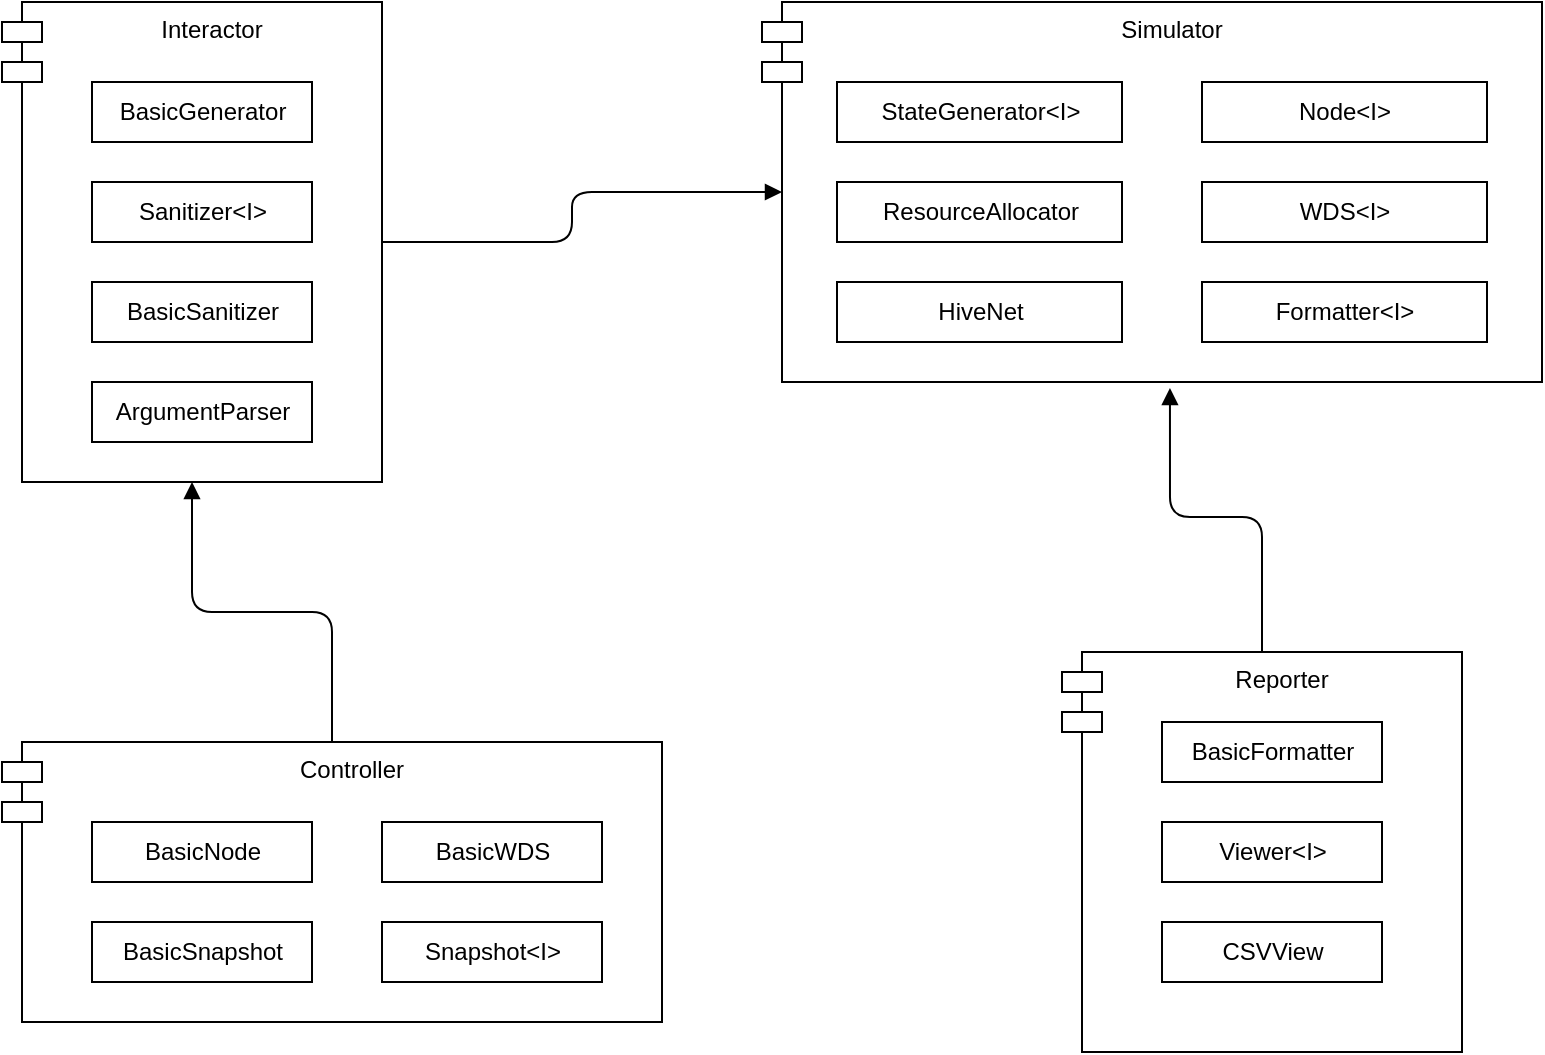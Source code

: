 <mxfile version="12.8.8" type="github">
  <diagram name="Page-1" id="6133507b-19e7-1e82-6fc7-422aa6c4b21f">
    <mxGraphModel dx="1422" dy="771" grid="1" gridSize="10" guides="1" tooltips="1" connect="1" arrows="1" fold="1" page="1" pageScale="1" pageWidth="1100" pageHeight="850" background="#ffffff" math="0" shadow="0">
      <root>
        <mxCell id="0" />
        <mxCell id="1" parent="0" />
        <mxCell id="VfxA0ULMO3mHmfpXdT4r-4" value="Interactor" style="shape=module;align=left;spacingLeft=20;align=center;verticalAlign=top;" parent="1" vertex="1">
          <mxGeometry x="130" y="140" width="190" height="240" as="geometry" />
        </mxCell>
        <mxCell id="VfxA0ULMO3mHmfpXdT4r-5" value="BasicGenerator" style="html=1;" parent="1" vertex="1">
          <mxGeometry x="175" y="180" width="110" height="30" as="geometry" />
        </mxCell>
        <mxCell id="VfxA0ULMO3mHmfpXdT4r-6" value="Sanitizer&amp;lt;I&amp;gt;" style="html=1;" parent="1" vertex="1">
          <mxGeometry x="175" y="230" width="110" height="30" as="geometry" />
        </mxCell>
        <mxCell id="VfxA0ULMO3mHmfpXdT4r-7" value="BasicSanitizer" style="html=1;" parent="1" vertex="1">
          <mxGeometry x="175" y="280" width="110" height="30" as="geometry" />
        </mxCell>
        <mxCell id="VfxA0ULMO3mHmfpXdT4r-8" value="ArgumentParser" style="html=1;" parent="1" vertex="1">
          <mxGeometry x="175" y="330" width="110" height="30" as="geometry" />
        </mxCell>
        <mxCell id="VfxA0ULMO3mHmfpXdT4r-10" value="Simulator" style="shape=module;align=left;spacingLeft=20;align=center;verticalAlign=top;" parent="1" vertex="1">
          <mxGeometry x="510" y="140" width="390" height="190" as="geometry" />
        </mxCell>
        <mxCell id="VfxA0ULMO3mHmfpXdT4r-11" value="StateGenerator&amp;lt;I&amp;gt;" style="html=1;" parent="1" vertex="1">
          <mxGeometry x="547.5" y="180" width="142.5" height="30" as="geometry" />
        </mxCell>
        <mxCell id="VfxA0ULMO3mHmfpXdT4r-15" value="ResourceAllocator" style="html=1;" parent="1" vertex="1">
          <mxGeometry x="547.5" y="230" width="142.5" height="30" as="geometry" />
        </mxCell>
        <mxCell id="VfxA0ULMO3mHmfpXdT4r-16" value="HiveNet" style="html=1;" parent="1" vertex="1">
          <mxGeometry x="547.5" y="280" width="142.5" height="30" as="geometry" />
        </mxCell>
        <mxCell id="VfxA0ULMO3mHmfpXdT4r-17" value="WDS&amp;lt;I&amp;gt;" style="html=1;" parent="1" vertex="1">
          <mxGeometry x="730" y="230" width="142.5" height="30" as="geometry" />
        </mxCell>
        <mxCell id="VfxA0ULMO3mHmfpXdT4r-18" value="Node&amp;lt;I&amp;gt;" style="html=1;" parent="1" vertex="1">
          <mxGeometry x="730" y="180" width="142.5" height="30" as="geometry" />
        </mxCell>
        <mxCell id="VfxA0ULMO3mHmfpXdT4r-19" value="Controller" style="shape=module;align=left;spacingLeft=20;align=center;verticalAlign=top;" parent="1" vertex="1">
          <mxGeometry x="130" y="510" width="330" height="140" as="geometry" />
        </mxCell>
        <mxCell id="VfxA0ULMO3mHmfpXdT4r-20" value="BasicNode" style="html=1;" parent="1" vertex="1">
          <mxGeometry x="175" y="550" width="110" height="30" as="geometry" />
        </mxCell>
        <mxCell id="VfxA0ULMO3mHmfpXdT4r-21" value="BasicSnapshot" style="html=1;" parent="1" vertex="1">
          <mxGeometry x="175" y="600" width="110" height="30" as="geometry" />
        </mxCell>
        <mxCell id="VfxA0ULMO3mHmfpXdT4r-22" value="BasicWDS" style="html=1;" parent="1" vertex="1">
          <mxGeometry x="320" y="550" width="110" height="30" as="geometry" />
        </mxCell>
        <mxCell id="VfxA0ULMO3mHmfpXdT4r-23" value="Snapshot&amp;lt;I&amp;gt;" style="html=1;" parent="1" vertex="1">
          <mxGeometry x="320" y="600" width="110" height="30" as="geometry" />
        </mxCell>
        <mxCell id="VfxA0ULMO3mHmfpXdT4r-25" value="Reporter" style="shape=module;align=left;spacingLeft=20;align=center;verticalAlign=top;" parent="1" vertex="1">
          <mxGeometry x="660" y="465" width="200" height="200" as="geometry" />
        </mxCell>
        <mxCell id="VfxA0ULMO3mHmfpXdT4r-26" value="BasicFormatter" style="html=1;" parent="1" vertex="1">
          <mxGeometry x="710" y="500" width="110" height="30" as="geometry" />
        </mxCell>
        <mxCell id="VfxA0ULMO3mHmfpXdT4r-28" value="Formatter&amp;lt;I&amp;gt;" style="html=1;" parent="1" vertex="1">
          <mxGeometry x="730" y="280" width="142.5" height="30" as="geometry" />
        </mxCell>
        <mxCell id="VfxA0ULMO3mHmfpXdT4r-30" value="" style="endArrow=block;endFill=1;html=1;edgeStyle=orthogonalEdgeStyle;align=left;verticalAlign=top;exitX=1;exitY=0.5;exitDx=0;exitDy=0;entryX=0;entryY=0.5;entryDx=10;entryDy=0;entryPerimeter=0;" parent="1" source="VfxA0ULMO3mHmfpXdT4r-4" target="VfxA0ULMO3mHmfpXdT4r-10" edge="1">
          <mxGeometry x="-1" relative="1" as="geometry">
            <mxPoint x="370" y="380" as="sourcePoint" />
            <mxPoint x="530" y="380" as="targetPoint" />
          </mxGeometry>
        </mxCell>
        <mxCell id="VfxA0ULMO3mHmfpXdT4r-31" value="" style="resizable=0;html=1;align=left;verticalAlign=bottom;labelBackgroundColor=#ffffff;fontSize=10;" parent="VfxA0ULMO3mHmfpXdT4r-30" connectable="0" vertex="1">
          <mxGeometry x="-1" relative="1" as="geometry" />
        </mxCell>
        <mxCell id="VfxA0ULMO3mHmfpXdT4r-32" value="" style="endArrow=block;endFill=1;html=1;edgeStyle=orthogonalEdgeStyle;align=left;verticalAlign=top;entryX=0.5;entryY=1;entryDx=0;entryDy=0;exitX=0.5;exitY=0;exitDx=0;exitDy=0;" parent="1" source="VfxA0ULMO3mHmfpXdT4r-19" target="VfxA0ULMO3mHmfpXdT4r-4" edge="1">
          <mxGeometry x="-1" relative="1" as="geometry">
            <mxPoint x="360" y="450" as="sourcePoint" />
            <mxPoint x="530" y="380" as="targetPoint" />
          </mxGeometry>
        </mxCell>
        <mxCell id="VfxA0ULMO3mHmfpXdT4r-33" value="" style="resizable=0;html=1;align=left;verticalAlign=bottom;labelBackgroundColor=#ffffff;fontSize=10;" parent="VfxA0ULMO3mHmfpXdT4r-32" connectable="0" vertex="1">
          <mxGeometry x="-1" relative="1" as="geometry" />
        </mxCell>
        <mxCell id="VfxA0ULMO3mHmfpXdT4r-34" value="" style="endArrow=block;endFill=1;html=1;edgeStyle=orthogonalEdgeStyle;align=left;verticalAlign=top;exitX=0.5;exitY=0;exitDx=0;exitDy=0;entryX=0.523;entryY=1.016;entryDx=0;entryDy=0;entryPerimeter=0;" parent="1" source="VfxA0ULMO3mHmfpXdT4r-25" target="VfxA0ULMO3mHmfpXdT4r-10" edge="1">
          <mxGeometry x="-1" relative="1" as="geometry">
            <mxPoint x="910" y="400" as="sourcePoint" />
            <mxPoint x="730" y="340" as="targetPoint" />
          </mxGeometry>
        </mxCell>
        <mxCell id="VfxA0ULMO3mHmfpXdT4r-35" value="" style="resizable=0;html=1;align=left;verticalAlign=bottom;labelBackgroundColor=#ffffff;fontSize=10;" parent="VfxA0ULMO3mHmfpXdT4r-34" connectable="0" vertex="1">
          <mxGeometry x="-1" relative="1" as="geometry" />
        </mxCell>
        <mxCell id="VfxA0ULMO3mHmfpXdT4r-36" value="Viewer&amp;lt;I&amp;gt;" style="html=1;" parent="1" vertex="1">
          <mxGeometry x="710" y="550" width="110" height="30" as="geometry" />
        </mxCell>
        <mxCell id="VfxA0ULMO3mHmfpXdT4r-37" value="CSVView" style="html=1;" parent="1" vertex="1">
          <mxGeometry x="710" y="600" width="110" height="30" as="geometry" />
        </mxCell>
      </root>
    </mxGraphModel>
  </diagram>
</mxfile>
